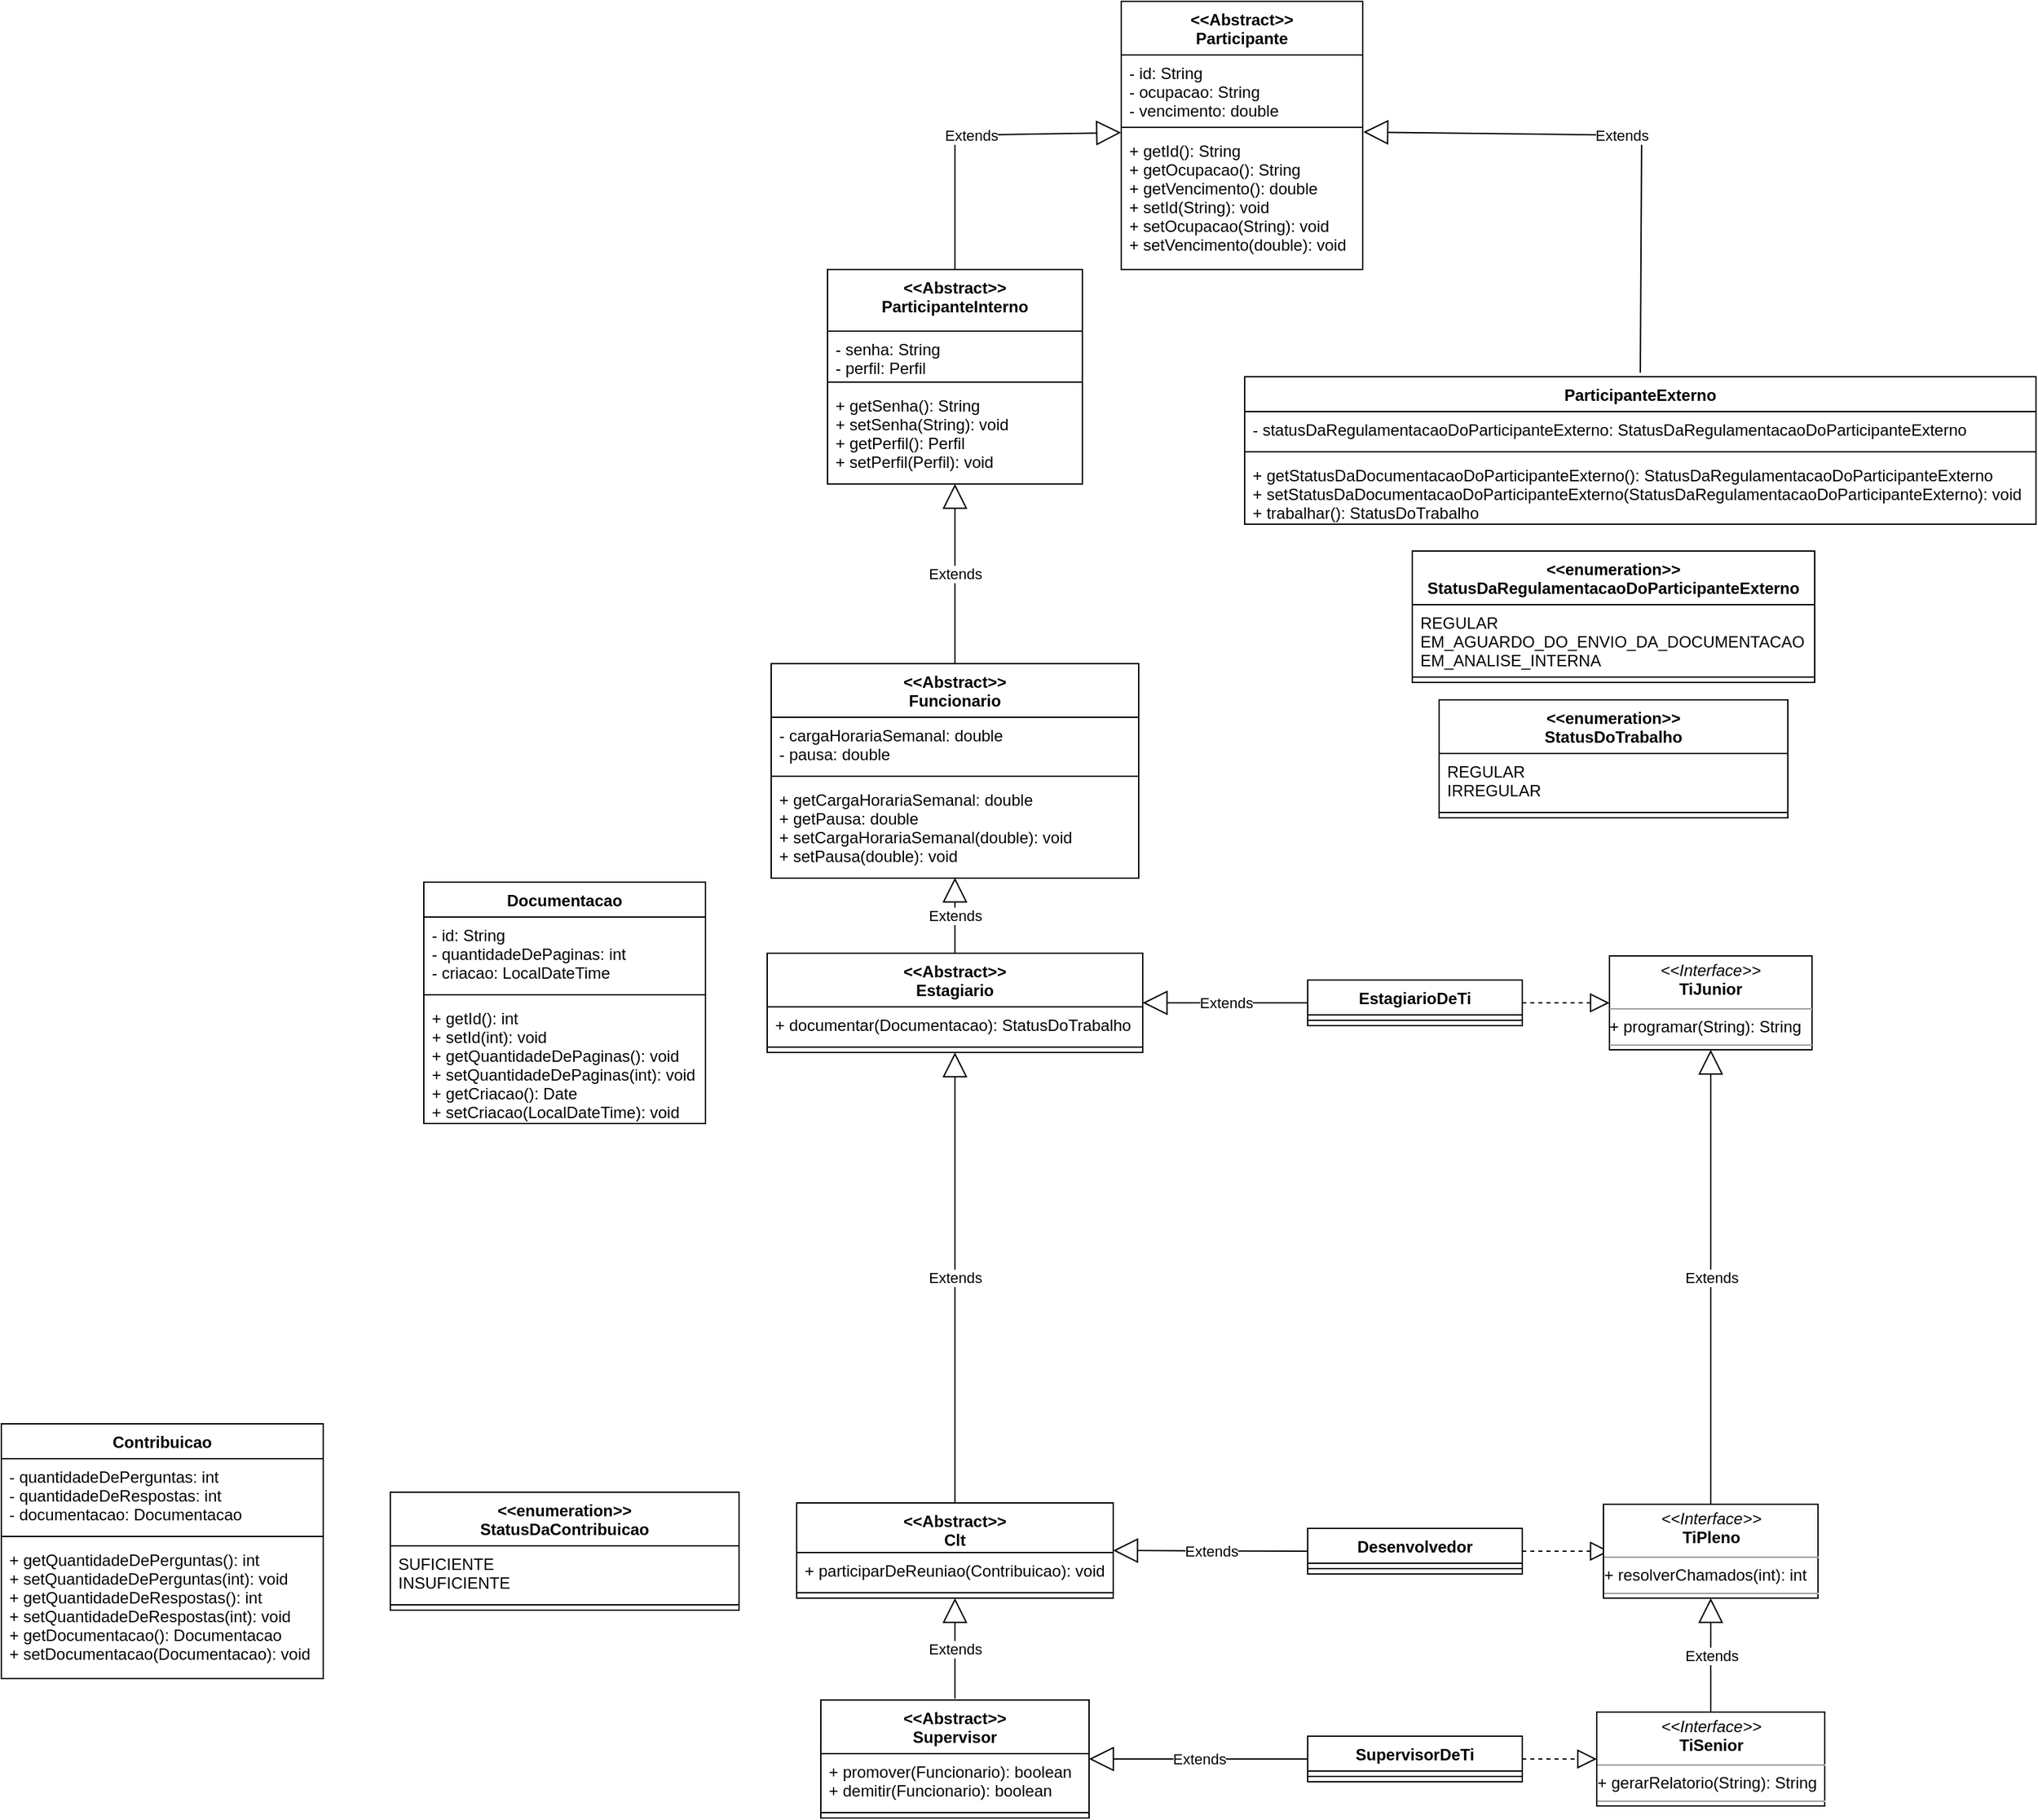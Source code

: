 <mxfile version="20.8.16" type="device"><diagram name="Página-1" id="Página-1"><mxGraphModel dx="2421" dy="813" grid="1" gridSize="10" guides="1" tooltips="1" connect="1" arrows="1" fold="1" page="1" pageScale="1" pageWidth="827" pageHeight="1169" math="0" shadow="0"><root><mxCell id="0"/><mxCell id="1" parent="0"/><mxCell id="18" parent="1" vertex="1"><mxGeometry x="203.5" y="570" as="geometry"/></mxCell><mxCell id="uLGphYnBeGPU7LkEW4Xn-29" value="&lt;&lt;Abstract&gt;&gt;&#10;Participante" style="swimlane;fontStyle=1;align=center;verticalAlign=top;childLayout=stackLayout;horizontal=1;startSize=40;horizontalStack=0;resizeParent=1;resizeParentMax=0;resizeLast=0;collapsible=1;marginBottom=0;" parent="1" vertex="1"><mxGeometry x="145" width="180" height="200" as="geometry"/></mxCell><mxCell id="uLGphYnBeGPU7LkEW4Xn-30" value="- id: String&#10;- ocupacao: String&#10;- vencimento: double" style="text;strokeColor=none;fillColor=none;align=left;verticalAlign=top;spacingLeft=4;spacingRight=4;overflow=hidden;rotatable=0;points=[[0,0.5],[1,0.5]];portConstraint=eastwest;" parent="uLGphYnBeGPU7LkEW4Xn-29" vertex="1"><mxGeometry y="40" width="180" height="50" as="geometry"/></mxCell><mxCell id="uLGphYnBeGPU7LkEW4Xn-31" value="" style="line;strokeWidth=1;fillColor=none;align=left;verticalAlign=middle;spacingTop=-1;spacingLeft=3;spacingRight=3;rotatable=0;labelPosition=right;points=[];portConstraint=eastwest;strokeColor=inherit;" parent="uLGphYnBeGPU7LkEW4Xn-29" vertex="1"><mxGeometry y="90" width="180" height="8" as="geometry"/></mxCell><mxCell id="uLGphYnBeGPU7LkEW4Xn-32" value="+ getId(): String&#10;+ getOcupacao(): String&#10;+ getVencimento(): double&#10;+ setId(String): void&#10;+ setOcupacao(String): void&#10;+ setVencimento(double): void" style="text;strokeColor=none;fillColor=none;align=left;verticalAlign=top;spacingLeft=4;spacingRight=4;overflow=hidden;rotatable=0;points=[[0,0.5],[1,0.5]];portConstraint=eastwest;" parent="uLGphYnBeGPU7LkEW4Xn-29" vertex="1"><mxGeometry y="98" width="180" height="102" as="geometry"/></mxCell><mxCell id="h6HXLUseZMZKks0XLgMp-23" value="&lt;&lt;Abstract&gt;&gt;&#10;ParticipanteInterno" style="swimlane;fontStyle=1;align=center;verticalAlign=top;childLayout=stackLayout;horizontal=1;startSize=46;horizontalStack=0;resizeParent=1;resizeParentMax=0;resizeLast=0;collapsible=1;marginBottom=0;" parent="1" vertex="1"><mxGeometry x="-74" y="200" width="190" height="160" as="geometry"/></mxCell><mxCell id="h6HXLUseZMZKks0XLgMp-24" value="- senha: String&#10;- perfil: Perfil" style="text;strokeColor=none;fillColor=none;align=left;verticalAlign=top;spacingLeft=4;spacingRight=4;overflow=hidden;rotatable=0;points=[[0,0.5],[1,0.5]];portConstraint=eastwest;" parent="h6HXLUseZMZKks0XLgMp-23" vertex="1"><mxGeometry y="46" width="190" height="34" as="geometry"/></mxCell><mxCell id="h6HXLUseZMZKks0XLgMp-25" value="" style="line;strokeWidth=1;fillColor=none;align=left;verticalAlign=middle;spacingTop=-1;spacingLeft=3;spacingRight=3;rotatable=0;labelPosition=right;points=[];portConstraint=eastwest;strokeColor=inherit;" parent="h6HXLUseZMZKks0XLgMp-23" vertex="1"><mxGeometry y="80" width="190" height="8" as="geometry"/></mxCell><mxCell id="h6HXLUseZMZKks0XLgMp-26" value="+ getSenha(): String&#10;+ setSenha(String): void&#10;+ getPerfil(): Perfil&#10;+ setPerfil(Perfil): void" style="text;strokeColor=none;fillColor=none;align=left;verticalAlign=top;spacingLeft=4;spacingRight=4;overflow=hidden;rotatable=0;points=[[0,0.5],[1,0.5]];portConstraint=eastwest;" parent="h6HXLUseZMZKks0XLgMp-23" vertex="1"><mxGeometry y="88" width="190" height="72" as="geometry"/></mxCell><mxCell id="h6HXLUseZMZKks0XLgMp-27" value="&lt;&lt;Abstract&gt;&gt;&#10;Funcionario" style="swimlane;fontStyle=1;align=center;verticalAlign=top;childLayout=stackLayout;horizontal=1;startSize=40;horizontalStack=0;resizeParent=1;resizeParentMax=0;resizeLast=0;collapsible=1;marginBottom=0;" parent="1" vertex="1"><mxGeometry x="-116" y="494" width="274" height="160" as="geometry"/></mxCell><mxCell id="h6HXLUseZMZKks0XLgMp-28" value="- cargaHorariaSemanal: double&#10;- pausa: double" style="text;strokeColor=none;fillColor=none;align=left;verticalAlign=top;spacingLeft=4;spacingRight=4;overflow=hidden;rotatable=0;points=[[0,0.5],[1,0.5]];portConstraint=eastwest;" parent="h6HXLUseZMZKks0XLgMp-27" vertex="1"><mxGeometry y="40" width="274" height="40" as="geometry"/></mxCell><mxCell id="h6HXLUseZMZKks0XLgMp-29" value="" style="line;strokeWidth=1;fillColor=none;align=left;verticalAlign=middle;spacingTop=-1;spacingLeft=3;spacingRight=3;rotatable=0;labelPosition=right;points=[];portConstraint=eastwest;strokeColor=inherit;" parent="h6HXLUseZMZKks0XLgMp-27" vertex="1"><mxGeometry y="80" width="274" height="8" as="geometry"/></mxCell><mxCell id="h6HXLUseZMZKks0XLgMp-30" value="+ getCargaHorariaSemanal: double&#10;+ getPausa: double&#10;+ setCargaHorariaSemanal(double): void&#10;+ setPausa(double): void" style="text;strokeColor=none;fillColor=none;align=left;verticalAlign=top;spacingLeft=4;spacingRight=4;overflow=hidden;rotatable=0;points=[[0,0.5],[1,0.5]];portConstraint=eastwest;" parent="h6HXLUseZMZKks0XLgMp-27" vertex="1"><mxGeometry y="88" width="274" height="72" as="geometry"/></mxCell><mxCell id="h6HXLUseZMZKks0XLgMp-41" value="Extends" style="endArrow=block;endSize=16;endFill=0;html=1;rounded=0;exitX=0.5;exitY=0;exitDx=0;exitDy=0;entryX=-0.001;entryY=-0.001;entryDx=0;entryDy=0;entryPerimeter=0;" parent="1" source="h6HXLUseZMZKks0XLgMp-23" target="uLGphYnBeGPU7LkEW4Xn-32" edge="1"><mxGeometry width="160" relative="1" as="geometry"><mxPoint x="101" y="300" as="sourcePoint"/><mxPoint x="261" y="300" as="targetPoint"/><Array as="points"><mxPoint x="21" y="100"/></Array></mxGeometry></mxCell><mxCell id="h6HXLUseZMZKks0XLgMp-43" value="Extends" style="endArrow=block;endSize=16;endFill=0;html=1;rounded=0;exitX=0.5;exitY=0;exitDx=0;exitDy=0;entryX=0.5;entryY=1;entryDx=0;entryDy=0;entryPerimeter=0;" parent="1" source="h6HXLUseZMZKks0XLgMp-27" target="h6HXLUseZMZKks0XLgMp-26" edge="1"><mxGeometry width="160" relative="1" as="geometry"><mxPoint x="101" y="550" as="sourcePoint"/><mxPoint x="261" y="550" as="targetPoint"/></mxGeometry></mxCell><mxCell id="Ywly25DyVCH7aD71ejlT-50" value="Extends" style="endArrow=block;endSize=16;endFill=0;html=1;rounded=0;exitX=0.5;exitY=0;exitDx=0;exitDy=0;entryX=0.5;entryY=1;entryDx=0;entryDy=0;" parent="1" source="kizU07HHO6Dhv0jIiVYt-31" target="kizU07HHO6Dhv0jIiVYt-29" edge="1"><mxGeometry width="160" relative="1" as="geometry"><mxPoint x="589" y="865" as="sourcePoint"/><mxPoint x="610" y="790" as="targetPoint"/></mxGeometry></mxCell><mxCell id="Ywly25DyVCH7aD71ejlT-71" value="Extends" style="endArrow=block;endSize=16;endFill=0;html=1;rounded=0;entryX=0.5;entryY=1;entryDx=0;entryDy=0;exitX=0.5;exitY=0;exitDx=0;exitDy=0;" parent="1" source="kizU07HHO6Dhv0jIiVYt-33" target="kizU07HHO6Dhv0jIiVYt-31" edge="1"><mxGeometry width="160" relative="1" as="geometry"><mxPoint x="584.5" y="1274.75" as="sourcePoint"/><mxPoint x="588.72" y="1187.25" as="targetPoint"/></mxGeometry></mxCell><mxCell id="C456XRURlV2MZU49XtVb-18" value="ParticipanteExterno" style="swimlane;fontStyle=1;align=center;verticalAlign=top;childLayout=stackLayout;horizontal=1;startSize=26;horizontalStack=0;resizeParent=1;resizeParentMax=0;resizeLast=0;collapsible=1;marginBottom=0;" parent="1" vertex="1"><mxGeometry x="237" y="280" width="590" height="110" as="geometry"/></mxCell><mxCell id="C456XRURlV2MZU49XtVb-19" value="- statusDaRegulamentacaoDoParticipanteExterno: StatusDaRegulamentacaoDoParticipanteExterno" style="text;strokeColor=none;fillColor=none;align=left;verticalAlign=top;spacingLeft=4;spacingRight=4;overflow=hidden;rotatable=0;points=[[0,0.5],[1,0.5]];portConstraint=eastwest;" parent="C456XRURlV2MZU49XtVb-18" vertex="1"><mxGeometry y="26" width="590" height="26" as="geometry"/></mxCell><mxCell id="C456XRURlV2MZU49XtVb-20" value="" style="line;strokeWidth=1;fillColor=none;align=left;verticalAlign=middle;spacingTop=-1;spacingLeft=3;spacingRight=3;rotatable=0;labelPosition=right;points=[];portConstraint=eastwest;strokeColor=inherit;" parent="C456XRURlV2MZU49XtVb-18" vertex="1"><mxGeometry y="52" width="590" height="8" as="geometry"/></mxCell><mxCell id="C456XRURlV2MZU49XtVb-21" value="+ getStatusDaDocumentacaoDoParticipanteExterno(): StatusDaRegulamentacaoDoParticipanteExterno&#10;+ setStatusDaDocumentacaoDoParticipanteExterno(StatusDaRegulamentacaoDoParticipanteExterno): void&#10;+ trabalhar(): StatusDoTrabalho" style="text;strokeColor=none;fillColor=none;align=left;verticalAlign=top;spacingLeft=4;spacingRight=4;overflow=hidden;rotatable=0;points=[[0,0.5],[1,0.5]];portConstraint=eastwest;" parent="C456XRURlV2MZU49XtVb-18" vertex="1"><mxGeometry y="60" width="590" height="50" as="geometry"/></mxCell><mxCell id="R6xSTQ8QZUnJcYh6NmnV-30" value="&lt;&lt;enumeration&gt;&gt;&#10;StatusDaRegulamentacaoDoParticipanteExterno" style="swimlane;fontStyle=1;align=center;verticalAlign=top;childLayout=stackLayout;horizontal=1;startSize=40;horizontalStack=0;resizeParent=1;resizeParentMax=0;resizeLast=0;collapsible=1;marginBottom=0;" parent="1" vertex="1"><mxGeometry x="362" y="410" width="300" height="98" as="geometry"/></mxCell><mxCell id="R6xSTQ8QZUnJcYh6NmnV-31" value="REGULAR&#10;EM_AGUARDO_DO_ENVIO_DA_DOCUMENTACAO&#10;EM_ANALISE_INTERNA" style="text;strokeColor=none;fillColor=none;align=left;verticalAlign=top;spacingLeft=4;spacingRight=4;overflow=hidden;rotatable=0;points=[[0,0.5],[1,0.5]];portConstraint=eastwest;" parent="R6xSTQ8QZUnJcYh6NmnV-30" vertex="1"><mxGeometry y="40" width="300" height="50" as="geometry"/></mxCell><mxCell id="R6xSTQ8QZUnJcYh6NmnV-32" value="" style="line;strokeWidth=1;fillColor=none;align=left;verticalAlign=middle;spacingTop=-1;spacingLeft=3;spacingRight=3;rotatable=0;labelPosition=right;points=[];portConstraint=eastwest;strokeColor=inherit;" parent="R6xSTQ8QZUnJcYh6NmnV-30" vertex="1"><mxGeometry y="90" width="300" height="8" as="geometry"/></mxCell><mxCell id="R6xSTQ8QZUnJcYh6NmnV-34" value="&lt;&lt;enumeration&gt;&gt;&#10;StatusDoTrabalho" style="swimlane;fontStyle=1;align=center;verticalAlign=top;childLayout=stackLayout;horizontal=1;startSize=40;horizontalStack=0;resizeParent=1;resizeParentMax=0;resizeLast=0;collapsible=1;marginBottom=0;" parent="1" vertex="1"><mxGeometry x="382" y="521" width="260" height="88" as="geometry"/></mxCell><mxCell id="R6xSTQ8QZUnJcYh6NmnV-35" value="REGULAR&#10;IRREGULAR" style="text;strokeColor=none;fillColor=none;align=left;verticalAlign=top;spacingLeft=4;spacingRight=4;overflow=hidden;rotatable=0;points=[[0,0.5],[1,0.5]];portConstraint=eastwest;" parent="R6xSTQ8QZUnJcYh6NmnV-34" vertex="1"><mxGeometry y="40" width="260" height="40" as="geometry"/></mxCell><mxCell id="R6xSTQ8QZUnJcYh6NmnV-36" value="" style="line;strokeWidth=1;fillColor=none;align=left;verticalAlign=middle;spacingTop=-1;spacingLeft=3;spacingRight=3;rotatable=0;labelPosition=right;points=[];portConstraint=eastwest;strokeColor=inherit;" parent="R6xSTQ8QZUnJcYh6NmnV-34" vertex="1"><mxGeometry y="80" width="260" height="8" as="geometry"/></mxCell><mxCell id="bcoIaKDYRVmK2jezPt4m-18" value="&lt;&lt;Abstract&gt;&gt;&#10;Estagiario" style="swimlane;fontStyle=1;align=center;verticalAlign=top;childLayout=stackLayout;horizontal=1;startSize=40;horizontalStack=0;resizeParent=1;resizeParentMax=0;resizeLast=0;collapsible=1;marginBottom=0;" parent="1" vertex="1"><mxGeometry x="-119" y="710" width="280" height="74" as="geometry"/></mxCell><mxCell id="bcoIaKDYRVmK2jezPt4m-19" value="+ documentar(Documentacao): StatusDoTrabalho" style="text;strokeColor=none;fillColor=none;align=left;verticalAlign=top;spacingLeft=4;spacingRight=4;overflow=hidden;rotatable=0;points=[[0,0.5],[1,0.5]];portConstraint=eastwest;" parent="bcoIaKDYRVmK2jezPt4m-18" vertex="1"><mxGeometry y="40" width="280" height="26" as="geometry"/></mxCell><mxCell id="bcoIaKDYRVmK2jezPt4m-20" value="" style="line;strokeWidth=1;fillColor=none;align=left;verticalAlign=middle;spacingTop=-1;spacingLeft=3;spacingRight=3;rotatable=0;labelPosition=right;points=[];portConstraint=eastwest;strokeColor=inherit;" parent="bcoIaKDYRVmK2jezPt4m-18" vertex="1"><mxGeometry y="66" width="280" height="8" as="geometry"/></mxCell><mxCell id="bcoIaKDYRVmK2jezPt4m-22" value="Extends" style="endArrow=block;endSize=16;endFill=0;html=1;rounded=0;exitX=0.5;exitY=0;exitDx=0;exitDy=0;entryX=0.5;entryY=0.995;entryDx=0;entryDy=0;entryPerimeter=0;" parent="1" source="bcoIaKDYRVmK2jezPt4m-18" target="h6HXLUseZMZKks0XLgMp-30" edge="1"><mxGeometry width="160" relative="1" as="geometry"><mxPoint x="164" y="700" as="sourcePoint"/><mxPoint x="324" y="700" as="targetPoint"/></mxGeometry></mxCell><mxCell id="bcoIaKDYRVmK2jezPt4m-39" value="EstagiarioDeTi" style="swimlane;fontStyle=1;align=center;verticalAlign=top;childLayout=stackLayout;horizontal=1;startSize=26;horizontalStack=0;resizeParent=1;resizeParentMax=0;resizeLast=0;collapsible=1;marginBottom=0;" parent="1" vertex="1"><mxGeometry x="284" y="730" width="160" height="34" as="geometry"/></mxCell><mxCell id="bcoIaKDYRVmK2jezPt4m-41" value="" style="line;strokeWidth=1;fillColor=none;align=left;verticalAlign=middle;spacingTop=-1;spacingLeft=3;spacingRight=3;rotatable=0;labelPosition=right;points=[];portConstraint=eastwest;strokeColor=inherit;" parent="bcoIaKDYRVmK2jezPt4m-39" vertex="1"><mxGeometry y="26" width="160" height="8" as="geometry"/></mxCell><mxCell id="bcoIaKDYRVmK2jezPt4m-43" value="Extends" style="endArrow=block;endSize=16;endFill=0;html=1;rounded=0;exitX=0;exitY=0.5;exitDx=0;exitDy=0;entryX=1;entryY=0.5;entryDx=0;entryDy=0;" parent="1" source="bcoIaKDYRVmK2jezPt4m-39" target="bcoIaKDYRVmK2jezPt4m-18" edge="1"><mxGeometry width="160" relative="1" as="geometry"><mxPoint x="144" y="790" as="sourcePoint"/><mxPoint x="304" y="790" as="targetPoint"/></mxGeometry></mxCell><mxCell id="bcoIaKDYRVmK2jezPt4m-45" value="Desenvolvedor" style="swimlane;fontStyle=1;align=center;verticalAlign=top;childLayout=stackLayout;horizontal=1;startSize=26;horizontalStack=0;resizeParent=1;resizeParentMax=0;resizeLast=0;collapsible=1;marginBottom=0;" parent="1" vertex="1"><mxGeometry x="284" y="1139" width="160" height="34" as="geometry"/></mxCell><mxCell id="bcoIaKDYRVmK2jezPt4m-46" value="" style="line;strokeWidth=1;fillColor=none;align=left;verticalAlign=middle;spacingTop=-1;spacingLeft=3;spacingRight=3;rotatable=0;labelPosition=right;points=[];portConstraint=eastwest;strokeColor=inherit;" parent="bcoIaKDYRVmK2jezPt4m-45" vertex="1"><mxGeometry y="26" width="160" height="8" as="geometry"/></mxCell><mxCell id="bcoIaKDYRVmK2jezPt4m-50" value="" style="endArrow=block;dashed=1;endFill=0;endSize=12;html=1;rounded=0;exitX=1;exitY=0.5;exitDx=0;exitDy=0;entryX=0;entryY=0.5;entryDx=0;entryDy=0;" parent="1" source="bcoIaKDYRVmK2jezPt4m-45" edge="1"><mxGeometry width="160" relative="1" as="geometry"><mxPoint x="284" y="1146" as="sourcePoint"/><mxPoint x="509" y="1156" as="targetPoint"/></mxGeometry></mxCell><mxCell id="bcoIaKDYRVmK2jezPt4m-51" value="SupervisorDeTi" style="swimlane;fontStyle=1;align=center;verticalAlign=top;childLayout=stackLayout;horizontal=1;startSize=26;horizontalStack=0;resizeParent=1;resizeParentMax=0;resizeLast=0;collapsible=1;marginBottom=0;" parent="1" vertex="1"><mxGeometry x="284" y="1294" width="160" height="34" as="geometry"/></mxCell><mxCell id="bcoIaKDYRVmK2jezPt4m-52" value="" style="line;strokeWidth=1;fillColor=none;align=left;verticalAlign=middle;spacingTop=-1;spacingLeft=3;spacingRight=3;rotatable=0;labelPosition=right;points=[];portConstraint=eastwest;strokeColor=inherit;" parent="bcoIaKDYRVmK2jezPt4m-51" vertex="1"><mxGeometry y="26" width="160" height="8" as="geometry"/></mxCell><mxCell id="bcoIaKDYRVmK2jezPt4m-57" value="Extends" style="endArrow=block;endSize=16;endFill=0;html=1;rounded=0;exitX=0;exitY=0.5;exitDx=0;exitDy=0;entryX=1;entryY=0.5;entryDx=0;entryDy=0;" parent="1" source="bcoIaKDYRVmK2jezPt4m-51" edge="1"><mxGeometry width="160" relative="1" as="geometry"><mxPoint x="234" y="1126" as="sourcePoint"/><mxPoint x="121" y="1311" as="targetPoint"/></mxGeometry></mxCell><mxCell id="bcoIaKDYRVmK2jezPt4m-58" value="Documentacao" style="swimlane;fontStyle=1;align=center;verticalAlign=top;childLayout=stackLayout;horizontal=1;startSize=26;horizontalStack=0;resizeParent=1;resizeParentMax=0;resizeLast=0;collapsible=1;marginBottom=0;" parent="1" vertex="1"><mxGeometry x="-375" y="657" width="210" height="180" as="geometry"/></mxCell><mxCell id="bcoIaKDYRVmK2jezPt4m-59" value="- id: String&#10;- quantidadeDePaginas: int&#10;- criacao: LocalDateTime" style="text;strokeColor=none;fillColor=none;align=left;verticalAlign=top;spacingLeft=4;spacingRight=4;overflow=hidden;rotatable=0;points=[[0,0.5],[1,0.5]];portConstraint=eastwest;" parent="bcoIaKDYRVmK2jezPt4m-58" vertex="1"><mxGeometry y="26" width="210" height="54" as="geometry"/></mxCell><mxCell id="bcoIaKDYRVmK2jezPt4m-60" value="" style="line;strokeWidth=1;fillColor=none;align=left;verticalAlign=middle;spacingTop=-1;spacingLeft=3;spacingRight=3;rotatable=0;labelPosition=right;points=[];portConstraint=eastwest;strokeColor=inherit;" parent="bcoIaKDYRVmK2jezPt4m-58" vertex="1"><mxGeometry y="80" width="210" height="8" as="geometry"/></mxCell><mxCell id="bcoIaKDYRVmK2jezPt4m-61" value="+ getId(): int&#10;+ setId(int): void&#10;+ getQuantidadeDePaginas(): void&#10;+ setQuantidadeDePaginas(int): void&#10;+ getCriacao(): Date&#10;+ setCriacao(LocalDateTime): void" style="text;strokeColor=none;fillColor=none;align=left;verticalAlign=top;spacingLeft=4;spacingRight=4;overflow=hidden;rotatable=0;points=[[0,0.5],[1,0.5]];portConstraint=eastwest;fontStyle=0" parent="bcoIaKDYRVmK2jezPt4m-58" vertex="1"><mxGeometry y="88" width="210" height="92" as="geometry"/></mxCell><mxCell id="bcoIaKDYRVmK2jezPt4m-67" value="Extends" style="endArrow=block;endSize=16;endFill=0;html=1;rounded=0;exitX=0.5;exitY=-0.027;exitDx=0;exitDy=0;exitPerimeter=0;entryX=1.003;entryY=-0.005;entryDx=0;entryDy=0;entryPerimeter=0;" parent="1" source="C456XRURlV2MZU49XtVb-18" target="uLGphYnBeGPU7LkEW4Xn-32" edge="1"><mxGeometry width="160" relative="1" as="geometry"><mxPoint x="393" y="140" as="sourcePoint"/><mxPoint x="553" y="140" as="targetPoint"/><Array as="points"><mxPoint x="533" y="100"/></Array></mxGeometry></mxCell><mxCell id="kizU07HHO6Dhv0jIiVYt-18" value="&lt;&lt;Abstract&gt;&gt;&#10;Clt" style="swimlane;fontStyle=1;align=center;verticalAlign=top;childLayout=stackLayout;horizontal=1;startSize=37;horizontalStack=0;resizeParent=1;resizeParentMax=0;resizeLast=0;collapsible=1;marginBottom=0;" parent="1" vertex="1"><mxGeometry x="-97" y="1120" width="236" height="71" as="geometry"/></mxCell><mxCell id="kizU07HHO6Dhv0jIiVYt-19" value="+ participarDeReuniao(Contribuicao): void" style="text;strokeColor=none;fillColor=none;align=left;verticalAlign=top;spacingLeft=4;spacingRight=4;overflow=hidden;rotatable=0;points=[[0,0.5],[1,0.5]];portConstraint=eastwest;" parent="kizU07HHO6Dhv0jIiVYt-18" vertex="1"><mxGeometry y="37" width="236" height="26" as="geometry"/></mxCell><mxCell id="kizU07HHO6Dhv0jIiVYt-20" value="" style="line;strokeWidth=1;fillColor=none;align=left;verticalAlign=middle;spacingTop=-1;spacingLeft=3;spacingRight=3;rotatable=0;labelPosition=right;points=[];portConstraint=eastwest;strokeColor=inherit;" parent="kizU07HHO6Dhv0jIiVYt-18" vertex="1"><mxGeometry y="63" width="236" height="8" as="geometry"/></mxCell><mxCell id="kizU07HHO6Dhv0jIiVYt-22" value="Extends" style="endArrow=block;endSize=16;endFill=0;html=1;rounded=0;exitX=0.5;exitY=0;exitDx=0;exitDy=0;entryX=0.5;entryY=1;entryDx=0;entryDy=0;" parent="1" target="kizU07HHO6Dhv0jIiVYt-18" edge="1"><mxGeometry width="160" relative="1" as="geometry"><mxPoint x="21" y="1266" as="sourcePoint"/><mxPoint x="90" y="1216" as="targetPoint"/></mxGeometry></mxCell><mxCell id="kizU07HHO6Dhv0jIiVYt-23" value="Extends" style="endArrow=block;endSize=16;endFill=0;html=1;rounded=0;exitX=0.5;exitY=0;exitDx=0;exitDy=0;entryX=0.5;entryY=1;entryDx=0;entryDy=0;" parent="1" source="kizU07HHO6Dhv0jIiVYt-18" target="bcoIaKDYRVmK2jezPt4m-18" edge="1"><mxGeometry width="160" relative="1" as="geometry"><mxPoint x="-70" y="890" as="sourcePoint"/><mxPoint x="90" y="890" as="targetPoint"/></mxGeometry></mxCell><mxCell id="kizU07HHO6Dhv0jIiVYt-24" value="&lt;&lt;Abstract&gt;&gt;&#10;Supervisor" style="swimlane;fontStyle=1;align=center;verticalAlign=top;childLayout=stackLayout;horizontal=1;startSize=40;horizontalStack=0;resizeParent=1;resizeParentMax=0;resizeLast=0;collapsible=1;marginBottom=0;" parent="1" vertex="1"><mxGeometry x="-79" y="1267" width="200" height="88" as="geometry"/></mxCell><mxCell id="kizU07HHO6Dhv0jIiVYt-25" value="+ promover(Funcionario): boolean&#10;+ demitir(Funcionario): boolean" style="text;strokeColor=none;fillColor=none;align=left;verticalAlign=top;spacingLeft=4;spacingRight=4;overflow=hidden;rotatable=0;points=[[0,0.5],[1,0.5]];portConstraint=eastwest;" parent="kizU07HHO6Dhv0jIiVYt-24" vertex="1"><mxGeometry y="40" width="200" height="40" as="geometry"/></mxCell><mxCell id="kizU07HHO6Dhv0jIiVYt-26" value="" style="line;strokeWidth=1;fillColor=none;align=left;verticalAlign=middle;spacingTop=-1;spacingLeft=3;spacingRight=3;rotatable=0;labelPosition=right;points=[];portConstraint=eastwest;strokeColor=inherit;" parent="kizU07HHO6Dhv0jIiVYt-24" vertex="1"><mxGeometry y="80" width="200" height="8" as="geometry"/></mxCell><mxCell id="kizU07HHO6Dhv0jIiVYt-29" value="&lt;p style=&quot;margin:0px;margin-top:4px;text-align:center;&quot;&gt;&lt;i&gt;&amp;lt;&amp;lt;Interface&amp;gt;&amp;gt;&lt;/i&gt;&lt;br&gt;&lt;b style=&quot;border-color: var(--border-color);&quot;&gt;TiJunior&lt;/b&gt;&lt;br&gt;&lt;/p&gt;&lt;hr size=&quot;1&quot;&gt;+ programar(String): String&lt;br&gt;&lt;hr size=&quot;1&quot;&gt;&lt;p style=&quot;margin:0px;margin-left:4px;&quot;&gt;&lt;br&gt;&lt;/p&gt;" style="verticalAlign=top;align=left;overflow=fill;fontSize=12;fontFamily=Helvetica;html=1;" parent="1" vertex="1"><mxGeometry x="509" y="712" width="151" height="70" as="geometry"/></mxCell><mxCell id="kizU07HHO6Dhv0jIiVYt-30" value="" style="endArrow=block;dashed=1;endFill=0;endSize=12;html=1;rounded=0;exitX=1;exitY=0.5;exitDx=0;exitDy=0;entryX=0;entryY=0.5;entryDx=0;entryDy=0;" parent="1" source="bcoIaKDYRVmK2jezPt4m-39" target="kizU07HHO6Dhv0jIiVYt-29" edge="1"><mxGeometry width="160" relative="1" as="geometry"><mxPoint x="460" y="800" as="sourcePoint"/><mxPoint x="620" y="800" as="targetPoint"/></mxGeometry></mxCell><mxCell id="kizU07HHO6Dhv0jIiVYt-31" value="&lt;p style=&quot;margin:0px;margin-top:4px;text-align:center;&quot;&gt;&lt;i&gt;&amp;lt;&amp;lt;Interface&amp;gt;&amp;gt;&lt;/i&gt;&lt;br&gt;&lt;b style=&quot;border-color: var(--border-color);&quot;&gt;TiPleno&lt;/b&gt;&lt;br&gt;&lt;/p&gt;&lt;hr size=&quot;1&quot;&gt;+ resolverChamados(int): int&lt;br&gt;&lt;hr size=&quot;1&quot;&gt;&lt;p style=&quot;margin:0px;margin-left:4px;&quot;&gt;&lt;br&gt;&lt;/p&gt;" style="verticalAlign=top;align=left;overflow=fill;fontSize=12;fontFamily=Helvetica;html=1;" parent="1" vertex="1"><mxGeometry x="504.5" y="1121" width="160" height="70" as="geometry"/></mxCell><mxCell id="kizU07HHO6Dhv0jIiVYt-33" value="&lt;p style=&quot;margin:0px;margin-top:4px;text-align:center;&quot;&gt;&lt;i&gt;&amp;lt;&amp;lt;Interface&amp;gt;&amp;gt;&lt;/i&gt;&lt;br&gt;&lt;b style=&quot;border-color: var(--border-color);&quot;&gt;TiSenior&lt;/b&gt;&lt;br&gt;&lt;/p&gt;&lt;hr size=&quot;1&quot;&gt;+ gerarRelatorio(String): String&lt;br&gt;&lt;hr size=&quot;1&quot;&gt;&lt;p style=&quot;margin:0px;margin-left:4px;&quot;&gt;&lt;br&gt;&lt;/p&gt;" style="verticalAlign=top;align=left;overflow=fill;fontSize=12;fontFamily=Helvetica;html=1;" parent="1" vertex="1"><mxGeometry x="499.5" y="1276" width="170" height="70" as="geometry"/></mxCell><mxCell id="kizU07HHO6Dhv0jIiVYt-34" value="" style="endArrow=block;dashed=1;endFill=0;endSize=12;html=1;rounded=0;exitX=1;exitY=0.5;exitDx=0;exitDy=0;entryX=0;entryY=0.5;entryDx=0;entryDy=0;" parent="1" source="bcoIaKDYRVmK2jezPt4m-51" target="kizU07HHO6Dhv0jIiVYt-33" edge="1"><mxGeometry width="160" relative="1" as="geometry"><mxPoint x="560" y="1216" as="sourcePoint"/><mxPoint x="720" y="1216" as="targetPoint"/></mxGeometry></mxCell><mxCell id="owrAewUhywezaNC-1XtB-18" value="Contribuicao" style="swimlane;fontStyle=1;align=center;verticalAlign=top;childLayout=stackLayout;horizontal=1;startSize=26;horizontalStack=0;resizeParent=1;resizeParentMax=0;resizeLast=0;collapsible=1;marginBottom=0;" vertex="1" parent="1"><mxGeometry x="-690" y="1061" width="240" height="190" as="geometry"/></mxCell><mxCell id="owrAewUhywezaNC-1XtB-19" value="- quantidadeDePerguntas: int&#10;- quantidadeDeRespostas: int&#10;- documentacao: Documentacao" style="text;strokeColor=none;fillColor=none;align=left;verticalAlign=top;spacingLeft=4;spacingRight=4;overflow=hidden;rotatable=0;points=[[0,0.5],[1,0.5]];portConstraint=eastwest;" vertex="1" parent="owrAewUhywezaNC-1XtB-18"><mxGeometry y="26" width="240" height="54" as="geometry"/></mxCell><mxCell id="owrAewUhywezaNC-1XtB-20" value="" style="line;strokeWidth=1;fillColor=none;align=left;verticalAlign=middle;spacingTop=-1;spacingLeft=3;spacingRight=3;rotatable=0;labelPosition=right;points=[];portConstraint=eastwest;strokeColor=inherit;" vertex="1" parent="owrAewUhywezaNC-1XtB-18"><mxGeometry y="80" width="240" height="8" as="geometry"/></mxCell><mxCell id="owrAewUhywezaNC-1XtB-21" value="+ getQuantidadeDePerguntas(): int&#10;+ setQuantidadeDePerguntas(int): void&#10;+ getQuantidadeDeRespostas(): int&#10;+ setQuantidadeDeRespostas(int): void&#10;+ getDocumentacao(): Documentacao&#10;+ setDocumentacao(Documentacao): void" style="text;strokeColor=none;fillColor=none;align=left;verticalAlign=top;spacingLeft=4;spacingRight=4;overflow=hidden;rotatable=0;points=[[0,0.5],[1,0.5]];portConstraint=eastwest;" vertex="1" parent="owrAewUhywezaNC-1XtB-18"><mxGeometry y="88" width="240" height="102" as="geometry"/></mxCell><mxCell id="owrAewUhywezaNC-1XtB-22" value="Extends" style="endArrow=block;endSize=16;endFill=0;html=1;rounded=0;entryX=1;entryY=0.5;entryDx=0;entryDy=0;exitX=0;exitY=0.5;exitDx=0;exitDy=0;" edge="1" parent="1" source="bcoIaKDYRVmK2jezPt4m-45" target="kizU07HHO6Dhv0jIiVYt-18"><mxGeometry width="160" relative="1" as="geometry"><mxPoint x="220" y="1140" as="sourcePoint"/><mxPoint x="150" y="1160" as="targetPoint"/></mxGeometry></mxCell><mxCell id="owrAewUhywezaNC-1XtB-24" value="&lt;&lt;enumeration&gt;&gt;&#10;StatusDaContribuicao" style="swimlane;fontStyle=1;align=center;verticalAlign=top;childLayout=stackLayout;horizontal=1;startSize=40;horizontalStack=0;resizeParent=1;resizeParentMax=0;resizeLast=0;collapsible=1;marginBottom=0;" vertex="1" parent="1"><mxGeometry x="-400" y="1112" width="260" height="88" as="geometry"/></mxCell><mxCell id="owrAewUhywezaNC-1XtB-25" value="SUFICIENTE&#10;INSUFICIENTE" style="text;strokeColor=none;fillColor=none;align=left;verticalAlign=top;spacingLeft=4;spacingRight=4;overflow=hidden;rotatable=0;points=[[0,0.5],[1,0.5]];portConstraint=eastwest;" vertex="1" parent="owrAewUhywezaNC-1XtB-24"><mxGeometry y="40" width="260" height="40" as="geometry"/></mxCell><mxCell id="owrAewUhywezaNC-1XtB-26" value="" style="line;strokeWidth=1;fillColor=none;align=left;verticalAlign=middle;spacingTop=-1;spacingLeft=3;spacingRight=3;rotatable=0;labelPosition=right;points=[];portConstraint=eastwest;strokeColor=inherit;" vertex="1" parent="owrAewUhywezaNC-1XtB-24"><mxGeometry y="80" width="260" height="8" as="geometry"/></mxCell></root></mxGraphModel></diagram></mxfile>
